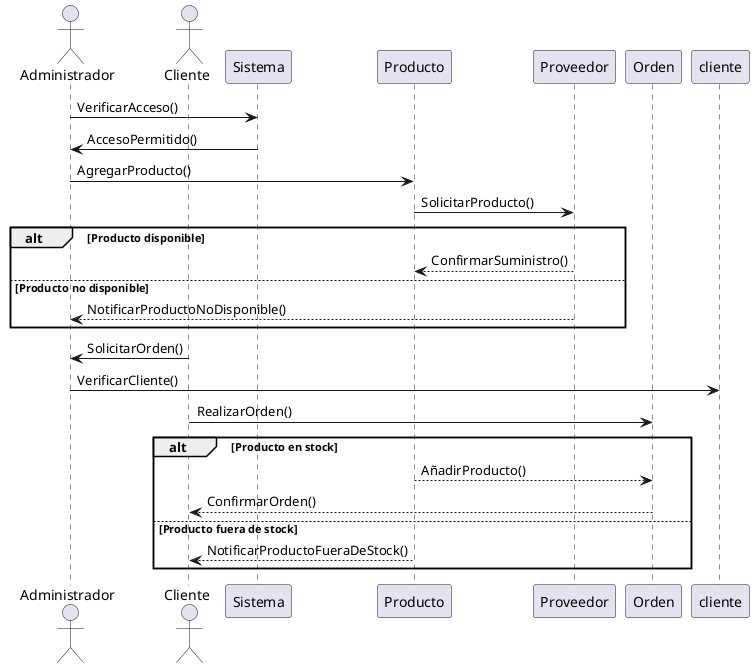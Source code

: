 @startuml GestionInventario
actor Administrador as admin
actor Cliente as client

participant Sistema as local
participant Producto as producto
participant Proveedor as proveedor
participant Orden as orden

admin -> local : VerificarAcceso()
local -> admin : AccesoPermitido()

admin -> producto : AgregarProducto()
producto -> proveedor : SolicitarProducto()

alt Producto disponible
    proveedor --> producto : ConfirmarSuministro()
else Producto no disponible
    proveedor --> admin : NotificarProductoNoDisponible()
end

client -> admin : SolicitarOrden()
admin -> cliente : VerificarCliente()
client -> orden : RealizarOrden()

alt Producto en stock
    producto --> orden : AñadirProducto()
    orden --> client : ConfirmarOrden()
else Producto fuera de stock
    producto --> client : NotificarProductoFueraDeStock()
end

@enduml